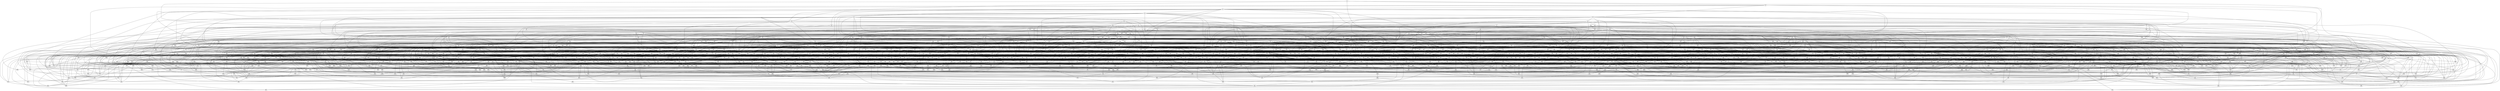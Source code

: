 // Generated by graph-tools (version 1.0) at 2021/50/03/08/21 14:50:57
// undirected, 1000 vertices, 3000 edges
graph export_dot {
  node [color=gray90,style=filled];
  "1";
  "2";
  "3";
  "4";
  "5";
  "6";
  "7";
  "8";
  "9";
  "10";
  "11";
  "12";
  "13";
  "14";
  "15";
  "16";
  "17";
  "18";
  "19";
  "20";
  "21";
  "22";
  "23";
  "24";
  "25";
  "26";
  "27";
  "28";
  "29";
  "30";
  "31";
  "32";
  "33";
  "34";
  "35";
  "36";
  "37";
  "38";
  "39";
  "40";
  "41";
  "42";
  "43";
  "44";
  "45";
  "46";
  "47";
  "48";
  "49";
  "50";
  "51";
  "52";
  "53";
  "54";
  "55";
  "56";
  "57";
  "58";
  "59";
  "60";
  "61";
  "62";
  "63";
  "64";
  "65";
  "66";
  "67";
  "68";
  "69";
  "70";
  "71";
  "72";
  "73";
  "74";
  "75";
  "76";
  "77";
  "78";
  "79";
  "80";
  "81";
  "82";
  "83";
  "84";
  "85";
  "86";
  "87";
  "88";
  "89";
  "90";
  "91";
  "92";
  "93";
  "94";
  "95";
  "96";
  "97";
  "98";
  "99";
  "100";
  "101";
  "102";
  "103";
  "104";
  "105";
  "106";
  "107";
  "108";
  "109";
  "110";
  "111";
  "112";
  "113";
  "114";
  "115";
  "116";
  "117";
  "118";
  "119";
  "120";
  "121";
  "122";
  "123";
  "124";
  "125";
  "126";
  "127";
  "128";
  "129";
  "130";
  "131";
  "132";
  "133";
  "134";
  "135";
  "136";
  "137";
  "138";
  "139";
  "140";
  "141";
  "142";
  "143";
  "144";
  "145";
  "146";
  "147";
  "148";
  "149";
  "150";
  "151";
  "152";
  "153";
  "154";
  "155";
  "156";
  "157";
  "158";
  "159";
  "160";
  "161";
  "162";
  "163";
  "164";
  "165";
  "166";
  "167";
  "168";
  "169";
  "170";
  "171";
  "172";
  "173";
  "174";
  "175";
  "176";
  "177";
  "178";
  "179";
  "180";
  "181";
  "182";
  "183";
  "184";
  "185";
  "186";
  "187";
  "188";
  "189";
  "190";
  "191";
  "192";
  "193";
  "194";
  "195";
  "196";
  "197";
  "198";
  "199";
  "200";
  "201";
  "202";
  "203";
  "204";
  "205";
  "206";
  "207";
  "208";
  "209";
  "210";
  "211";
  "212";
  "213";
  "214";
  "215";
  "216";
  "217";
  "218";
  "219";
  "220";
  "221";
  "222";
  "223";
  "224";
  "225";
  "226";
  "227";
  "228";
  "229";
  "230";
  "231";
  "232";
  "233";
  "234";
  "235";
  "236";
  "237";
  "238";
  "239";
  "240";
  "241";
  "242";
  "243";
  "244";
  "245";
  "246";
  "247";
  "248";
  "249";
  "250";
  "251";
  "252";
  "253";
  "254";
  "255";
  "256";
  "257";
  "258";
  "259";
  "260";
  "261";
  "262";
  "263";
  "264";
  "265";
  "266";
  "267";
  "268";
  "269";
  "270";
  "271";
  "272";
  "273";
  "274";
  "275";
  "276";
  "277";
  "278";
  "279";
  "280";
  "281";
  "282";
  "283";
  "284";
  "285";
  "286";
  "287";
  "288";
  "289";
  "290";
  "291";
  "292";
  "293";
  "294";
  "295";
  "296";
  "297";
  "298";
  "299";
  "300";
  "301";
  "302";
  "303";
  "304";
  "305";
  "306";
  "307";
  "308";
  "309";
  "310";
  "311";
  "312";
  "313";
  "314";
  "315";
  "316";
  "317";
  "318";
  "319";
  "320";
  "321";
  "322";
  "323";
  "324";
  "325";
  "326";
  "327";
  "328";
  "329";
  "330";
  "331";
  "332";
  "333";
  "334";
  "335";
  "336";
  "337";
  "338";
  "339";
  "340";
  "341";
  "342";
  "343";
  "344";
  "345";
  "346";
  "347";
  "348";
  "349";
  "350";
  "351";
  "352";
  "353";
  "354";
  "355";
  "356";
  "357";
  "358";
  "359";
  "360";
  "361";
  "362";
  "363";
  "364";
  "365";
  "366";
  "367";
  "368";
  "369";
  "370";
  "371";
  "372";
  "373";
  "374";
  "375";
  "376";
  "377";
  "378";
  "379";
  "380";
  "381";
  "382";
  "383";
  "384";
  "385";
  "386";
  "387";
  "388";
  "389";
  "390";
  "391";
  "392";
  "393";
  "394";
  "395";
  "396";
  "397";
  "398";
  "399";
  "400";
  "401";
  "402";
  "403";
  "404";
  "405";
  "406";
  "407";
  "408";
  "409";
  "410";
  "411";
  "412";
  "413";
  "414";
  "415";
  "416";
  "417";
  "418";
  "419";
  "420";
  "421";
  "422";
  "423";
  "424";
  "425";
  "426";
  "427";
  "428";
  "429";
  "430";
  "431";
  "432";
  "433";
  "434";
  "435";
  "436";
  "437";
  "438";
  "439";
  "440";
  "441";
  "442";
  "443";
  "444";
  "445";
  "446";
  "447";
  "448";
  "449";
  "450";
  "451";
  "452";
  "453";
  "454";
  "455";
  "456";
  "457";
  "458";
  "459";
  "460";
  "461";
  "462";
  "463";
  "464";
  "465";
  "466";
  "467";
  "468";
  "469";
  "470";
  "471";
  "472";
  "473";
  "474";
  "475";
  "476";
  "477";
  "478";
  "479";
  "480";
  "481";
  "482";
  "483";
  "484";
  "485";
  "486";
  "487";
  "488";
  "489";
  "490";
  "491";
  "492";
  "493";
  "494";
  "495";
  "496";
  "497";
  "498";
  "499";
  "500";
  "501";
  "502";
  "503";
  "504";
  "505";
  "506";
  "507";
  "508";
  "509";
  "510";
  "511";
  "512";
  "513";
  "514";
  "515";
  "516";
  "517";
  "518";
  "519";
  "520";
  "521";
  "522";
  "523";
  "524";
  "525";
  "526";
  "527";
  "528";
  "529";
  "530";
  "531";
  "532";
  "533";
  "534";
  "535";
  "536";
  "537";
  "538";
  "539";
  "540";
  "541";
  "542";
  "543";
  "544";
  "545";
  "546";
  "547";
  "548";
  "549";
  "550";
  "551";
  "552";
  "553";
  "554";
  "555";
  "556";
  "557";
  "558";
  "559";
  "560";
  "561";
  "562";
  "563";
  "564";
  "565";
  "566";
  "567";
  "568";
  "569";
  "570";
  "571";
  "572";
  "573";
  "574";
  "575";
  "576";
  "577";
  "578";
  "579";
  "580";
  "581";
  "582";
  "583";
  "584";
  "585";
  "586";
  "587";
  "588";
  "589";
  "590";
  "591";
  "592";
  "593";
  "594";
  "595";
  "596";
  "597";
  "598";
  "599";
  "600";
  "601";
  "602";
  "603";
  "604";
  "605";
  "606";
  "607";
  "608";
  "609";
  "610";
  "611";
  "612";
  "613";
  "614";
  "615";
  "616";
  "617";
  "618";
  "619";
  "620";
  "621";
  "622";
  "623";
  "624";
  "625";
  "626";
  "627";
  "628";
  "629";
  "630";
  "631";
  "632";
  "633";
  "634";
  "635";
  "636";
  "637";
  "638";
  "639";
  "640";
  "641";
  "642";
  "643";
  "644";
  "645";
  "646";
  "647";
  "648";
  "649";
  "650";
  "651";
  "652";
  "653";
  "654";
  "655";
  "656";
  "657";
  "658";
  "659";
  "660";
  "661";
  "662";
  "663";
  "664";
  "665";
  "666";
  "667";
  "668";
  "669";
  "670";
  "671";
  "672";
  "673";
  "674";
  "675";
  "676";
  "677";
  "678";
  "679";
  "680";
  "681";
  "682";
  "683";
  "684";
  "685";
  "686";
  "687";
  "688";
  "689";
  "690";
  "691";
  "692";
  "693";
  "694";
  "695";
  "696";
  "697";
  "698";
  "699";
  "700";
  "701";
  "702";
  "703";
  "704";
  "705";
  "706";
  "707";
  "708";
  "709";
  "710";
  "711";
  "712";
  "713";
  "714";
  "715";
  "716";
  "717";
  "718";
  "719";
  "720";
  "721";
  "722";
  "723";
  "724";
  "725";
  "726";
  "727";
  "728";
  "729";
  "730";
  "731";
  "732";
  "733";
  "734";
  "735";
  "736";
  "737";
  "738";
  "739";
  "740";
  "741";
  "742";
  "743";
  "744";
  "745";
  "746";
  "747";
  "748";
  "749";
  "750";
  "751";
  "752";
  "753";
  "754";
  "755";
  "756";
  "757";
  "758";
  "759";
  "760";
  "761";
  "762";
  "763";
  "764";
  "765";
  "766";
  "767";
  "768";
  "769";
  "770";
  "771";
  "772";
  "773";
  "774";
  "775";
  "776";
  "777";
  "778";
  "779";
  "780";
  "781";
  "782";
  "783";
  "784";
  "785";
  "786";
  "787";
  "788";
  "789";
  "790";
  "791";
  "792";
  "793";
  "794";
  "795";
  "796";
  "797";
  "798";
  "799";
  "800";
  "801";
  "802";
  "803";
  "804";
  "805";
  "806";
  "807";
  "808";
  "809";
  "810";
  "811";
  "812";
  "813";
  "814";
  "815";
  "816";
  "817";
  "818";
  "819";
  "820";
  "821";
  "822";
  "823";
  "824";
  "825";
  "826";
  "827";
  "828";
  "829";
  "830";
  "831";
  "832";
  "833";
  "834";
  "835";
  "836";
  "837";
  "838";
  "839";
  "840";
  "841";
  "842";
  "843";
  "844";
  "845";
  "846";
  "847";
  "848";
  "849";
  "850";
  "851";
  "852";
  "853";
  "854";
  "855";
  "856";
  "857";
  "858";
  "859";
  "860";
  "861";
  "862";
  "863";
  "864";
  "865";
  "866";
  "867";
  "868";
  "869";
  "870";
  "871";
  "872";
  "873";
  "874";
  "875";
  "876";
  "877";
  "878";
  "879";
  "880";
  "881";
  "882";
  "883";
  "884";
  "885";
  "886";
  "887";
  "888";
  "889";
  "890";
  "891";
  "892";
  "893";
  "894";
  "895";
  "896";
  "897";
  "898";
  "899";
  "900";
  "901";
  "902";
  "903";
  "904";
  "905";
  "906";
  "907";
  "908";
  "909";
  "910";
  "911";
  "912";
  "913";
  "914";
  "915";
  "916";
  "917";
  "918";
  "919";
  "920";
  "921";
  "922";
  "923";
  "924";
  "925";
  "926";
  "927";
  "928";
  "929";
  "930";
  "931";
  "932";
  "933";
  "934";
  "935";
  "936";
  "937";
  "938";
  "939";
  "940";
  "941";
  "942";
  "943";
  "944";
  "945";
  "946";
  "947";
  "948";
  "949";
  "950";
  "951";
  "952";
  "953";
  "954";
  "955";
  "956";
  "957";
  "958";
  "959";
  "960";
  "961";
  "962";
  "963";
  "964";
  "965";
  "966";
  "967";
  "968";
  "969";
  "970";
  "971";
  "972";
  "973";
  "974";
  "975";
  "976";
  "977";
  "978";
  "979";
  "980";
  "981";
  "982";
  "983";
  "984";
  "985";
  "986";
  "987";
  "988";
  "989";
  "990";
  "991";
  "992";
  "993";
  "994";
  "995";
  "996";
  "997";
  "998";
  "999";
  "1000";
  "1" -- "2";
  "1" -- "336";
  "1" -- "708";
  "1" -- "512";
  "1" -- "977";
  "2" -- "3";
  "2" -- "7";
  "2" -- "221";
  "2" -- "255";
  "2" -- "269";
  "2" -- "32";
  "2" -- "684";
  "3" -- "4";
  "3" -- "11";
  "3" -- "14";
  "3" -- "24";
  "3" -- "37";
  "3" -- "42";
  "3" -- "253";
  "3" -- "363";
  "3" -- "721";
  "3" -- "387";
  "3" -- "816";
  "3" -- "982";
  "3" -- "784";
  "3" -- "235";
  "3" -- "533";
  "4" -- "5";
  "4" -- "25";
  "4" -- "32";
  "4" -- "44";
  "4" -- "88";
  "4" -- "94";
  "4" -- "567";
  "4" -- "606";
  "4" -- "737";
  "4" -- "276";
  "4" -- "227";
  "4" -- "507";
  "5" -- "6";
  "5" -- "12";
  "5" -- "19";
  "5" -- "34";
  "5" -- "92";
  "5" -- "456";
  "5" -- "805";
  "5" -- "283";
  "5" -- "492";
  "5" -- "566";
  "5" -- "970";
  "5" -- "961";
  "5" -- "754";
  "5" -- "16";
  "6" -- "13";
  "6" -- "74";
  "6" -- "75";
  "6" -- "673";
  "6" -- "610";
  "6" -- "111";
  "6" -- "708";
  "6" -- "93";
  "7" -- "8";
  "7" -- "9";
  "7" -- "10";
  "7" -- "46";
  "7" -- "131";
  "7" -- "480";
  "7" -- "553";
  "7" -- "248";
  "7" -- "462";
  "7" -- "496";
  "7" -- "442";
  "8" -- "20";
  "8" -- "36";
  "8" -- "120";
  "8" -- "129";
  "8" -- "927";
  "8" -- "698";
  "8" -- "596";
  "8" -- "370";
  "9" -- "28";
  "9" -- "59";
  "9" -- "76";
  "9" -- "126";
  "9" -- "846";
  "9" -- "679";
  "9" -- "113";
  "9" -- "589";
  "10" -- "16";
  "10" -- "30";
  "10" -- "105";
  "10" -- "282";
  "10" -- "501";
  "10" -- "710";
  "10" -- "604";
  "10" -- "333";
  "10" -- "126";
  "10" -- "331";
  "11" -- "17";
  "11" -- "64";
  "11" -- "227";
  "11" -- "296";
  "11" -- "403";
  "11" -- "738";
  "11" -- "306";
  "11" -- "744";
  "12" -- "18";
  "12" -- "31";
  "12" -- "61";
  "12" -- "111";
  "12" -- "429";
  "12" -- "778";
  "12" -- "534";
  "13" -- "15";
  "13" -- "159";
  "13" -- "711";
  "13" -- "722";
  "13" -- "870";
  "13" -- "88";
  "14" -- "21";
  "14" -- "263";
  "14" -- "636";
  "14" -- "385";
  "14" -- "788";
  "15" -- "22";
  "15" -- "29";
  "15" -- "49";
  "15" -- "60";
  "15" -- "277";
  "15" -- "497";
  "15" -- "528";
  "15" -- "482";
  "15" -- "351";
  "15" -- "862";
  "15" -- "714";
  "16" -- "38";
  "16" -- "58";
  "16" -- "79";
  "16" -- "638";
  "16" -- "700";
  "17" -- "26";
  "17" -- "35";
  "17" -- "93";
  "17" -- "367";
  "17" -- "466";
  "17" -- "873";
  "17" -- "634";
  "18" -- "45";
  "18" -- "68";
  "18" -- "77";
  "18" -- "365";
  "18" -- "854";
  "18" -- "232";
  "18" -- "381";
  "18" -- "500";
  "18" -- "397";
  "19" -- "63";
  "19" -- "81";
  "19" -- "87";
  "19" -- "518";
  "20" -- "23";
  "20" -- "137";
  "20" -- "295";
  "20" -- "606";
  "20" -- "324";
  "20" -- "680";
  "20" -- "443";
  "20" -- "707";
  "20" -- "454";
  "20" -- "380";
  "21" -- "188";
  "21" -- "252";
  "21" -- "574";
  "21" -- "951";
  "21" -- "646";
  "21" -- "399";
  "21" -- "804";
  "22" -- "41";
  "22" -- "862";
  "22" -- "550";
  "23" -- "363";
  "23" -- "964";
  "24" -- "27";
  "24" -- "116";
  "24" -- "136";
  "24" -- "370";
  "24" -- "535";
  "24" -- "131";
  "24" -- "557";
  "24" -- "858";
  "24" -- "844";
  "24" -- "214";
  "25" -- "366";
  "25" -- "431";
  "25" -- "930";
  "25" -- "896";
  "25" -- "60";
  "26" -- "40";
  "26" -- "48";
  "26" -- "62";
  "26" -- "149";
  "26" -- "193";
  "26" -- "723";
  "26" -- "886";
  "26" -- "916";
  "26" -- "834";
  "26" -- "861";
  "27" -- "33";
  "27" -- "96";
  "27" -- "321";
  "27" -- "940";
  "27" -- "369";
  "27" -- "376";
  "28" -- "57";
  "28" -- "146";
  "28" -- "468";
  "28" -- "473";
  "28" -- "575";
  "28" -- "460";
  "29" -- "479";
  "29" -- "848";
  "29" -- "387";
  "29" -- "275";
  "29" -- "454";
  "30" -- "51";
  "30" -- "83";
  "30" -- "617";
  "30" -- "141";
  "31" -- "39";
  "31" -- "47";
  "31" -- "106";
  "31" -- "322";
  "31" -- "645";
  "31" -- "691";
  "31" -- "666";
  "31" -- "843";
  "31" -- "823";
  "31" -- "603";
  "31" -- "324";
  "31" -- "138";
  "31" -- "556";
  "31" -- "832";
  "32" -- "52";
  "32" -- "66";
  "32" -- "71";
  "32" -- "97";
  "32" -- "199";
  "32" -- "439";
  "32" -- "512";
  "32" -- "544";
  "32" -- "836";
  "33" -- "54";
  "33" -- "179";
  "33" -- "189";
  "33" -- "218";
  "33" -- "985";
  "33" -- "75";
  "33" -- "642";
  "33" -- "877";
  "33" -- "140";
  "33" -- "707";
  "33" -- "785";
  "33" -- "487";
  "33" -- "255";
  "34" -- "69";
  "34" -- "70";
  "34" -- "166";
  "34" -- "586";
  "34" -- "992";
  "34" -- "828";
  "34" -- "330";
  "34" -- "160";
  "34" -- "477";
  "35" -- "332";
  "35" -- "364";
  "35" -- "398";
  "35" -- "775";
  "35" -- "305";
  "35" -- "888";
  "35" -- "140";
  "35" -- "593";
  "35" -- "520";
  "36" -- "80";
  "36" -- "130";
  "36" -- "569";
  "36" -- "889";
  "36" -- "441";
  "36" -- "571";
  "36" -- "581";
  "36" -- "657";
  "37" -- "56";
  "37" -- "118";
  "37" -- "190";
  "37" -- "565";
  "37" -- "621";
  "37" -- "483";
  "37" -- "253";
  "37" -- "623";
  "37" -- "821";
  "37" -- "955";
  "38" -- "43";
  "38" -- "85";
  "38" -- "212";
  "38" -- "573";
  "38" -- "593";
  "38" -- "809";
  "38" -- "831";
  "38" -- "930";
  "38" -- "869";
  "38" -- "455";
  "38" -- "907";
  "39" -- "275";
  "39" -- "832";
  "39" -- "988";
  "39" -- "875";
  "39" -- "120";
  "39" -- "682";
  "39" -- "489";
  "39" -- "80";
  "39" -- "982";
  "40" -- "86";
  "40" -- "132";
  "40" -- "168";
  "40" -- "254";
  "40" -- "853";
  "40" -- "939";
  "40" -- "569";
  "40" -- "934";
  "40" -- "588";
  "40" -- "172";
  "40" -- "235";
  "41" -- "103";
  "41" -- "853";
  "42" -- "109";
  "42" -- "158";
  "42" -- "237";
  "42" -- "357";
  "42" -- "381";
  "42" -- "957";
  "42" -- "467";
  "42" -- "390";
  "42" -- "134";
  "42" -- "94";
  "43" -- "55";
  "43" -- "122";
  "43" -- "393";
  "43" -- "636";
  "43" -- "432";
  "43" -- "502";
  "43" -- "592";
  "44" -- "50";
  "44" -- "114";
  "44" -- "209";
  "44" -- "974";
  "44" -- "994";
  "44" -- "323";
  "44" -- "561";
  "44" -- "796";
  "45" -- "870";
  "45" -- "724";
  "45" -- "828";
  "45" -- "478";
  "46" -- "104";
  "46" -- "113";
  "46" -- "148";
  "46" -- "490";
  "46" -- "403";
  "46" -- "505";
  "46" -- "587";
  "47" -- "72";
  "47" -- "124";
  "47" -- "125";
  "47" -- "139";
  "47" -- "377";
  "47" -- "674";
  "47" -- "313";
  "48" -- "53";
  "48" -- "219";
  "48" -- "390";
  "48" -- "135";
  "48" -- "243";
  "49" -- "290";
  "49" -- "435";
  "49" -- "764";
  "49" -- "973";
  "49" -- "790";
  "49" -- "277";
  "50" -- "65";
  "50" -- "90";
  "50" -- "881";
  "50" -- "549";
  "50" -- "534";
  "50" -- "340";
  "50" -- "963";
  "51" -- "82";
  "51" -- "183";
  "51" -- "376";
  "51" -- "165";
  "51" -- "405";
  "51" -- "584";
  "52" -- "84";
  "52" -- "216";
  "52" -- "374";
  "52" -- "529";
  "52" -- "725";
  "52" -- "929";
  "52" -- "887";
  "52" -- "498";
  "53" -- "100";
  "53" -- "355";
  "53" -- "734";
  "53" -- "245";
  "53" -- "918";
  "53" -- "622";
  "53" -- "763";
  "53" -- "198";
  "53" -- "715";
  "53" -- "888";
  "53" -- "497";
  "53" -- "258";
  "54" -- "107";
  "54" -- "135";
  "54" -- "307";
  "54" -- "539";
  "54" -- "783";
  "54" -- "388";
  "54" -- "451";
  "54" -- "264";
  "55" -- "119";
  "55" -- "705";
  "55" -- "713";
  "56" -- "67";
  "56" -- "298";
  "56" -- "247";
  "56" -- "461";
  "57" -- "73";
  "57" -- "825";
  "57" -- "868";
  "57" -- "393";
  "57" -- "539";
  "57" -- "335";
  "57" -- "447";
  "58" -- "244";
  "58" -- "443";
  "58" -- "427";
  "58" -- "765";
  "59" -- "101";
  "59" -- "202";
  "59" -- "683";
  "59" -- "417";
  "59" -- "139";
  "59" -- "153";
  "59" -- "83";
  "60" -- "233";
  "60" -- "676";
  "60" -- "774";
  "60" -- "504";
  "61" -- "123";
  "61" -- "232";
  "61" -- "815";
  "61" -- "349";
  "61" -- "758";
  "61" -- "446";
  "62" -- "157";
  "62" -- "379";
  "62" -- "424";
  "62" -- "607";
  "62" -- "408";
  "62" -- "446";
  "62" -- "979";
  "63" -- "172";
  "63" -- "177";
  "63" -- "524";
  "64" -- "586";
  "64" -- "834";
  "64" -- "873";
  "64" -- "870";
  "64" -- "457";
  "64" -- "715";
  "65" -- "790";
  "65" -- "900";
  "65" -- "981";
  "66" -- "588";
  "66" -- "956";
  "66" -- "96";
  "67" -- "162";
  "67" -- "361";
  "67" -- "451";
  "67" -- "453";
  "67" -- "589";
  "67" -- "133";
  "68" -- "78";
  "68" -- "121";
  "68" -- "213";
  "68" -- "238";
  "68" -- "401";
  "68" -- "747";
  "69" -- "147";
  "69" -- "474";
  "69" -- "753";
  "69" -- "220";
  "69" -- "525";
  "69" -- "142";
  "69" -- "806";
  "69" -- "754";
  "69" -- "875";
  "70" -- "152";
  "70" -- "226";
  "70" -- "272";
  "70" -- "948";
  "70" -- "177";
  "70" -- "131";
  "70" -- "243";
  "71" -- "262";
  "71" -- "780";
  "71" -- "804";
  "71" -- "1000";
  "72" -- "212";
  "72" -- "765";
  "72" -- "572";
  "73" -- "102";
  "73" -- "182";
  "73" -- "333";
  "73" -- "504";
  "73" -- "770";
  "73" -- "780";
  "73" -- "376";
  "73" -- "614";
  "74" -- "343";
  "74" -- "924";
  "74" -- "642";
  "74" -- "212";
  "74" -- "417";
  "74" -- "847";
  "75" -- "327";
  "75" -- "530";
  "75" -- "732";
  "75" -- "983";
  "76" -- "95";
  "76" -- "176";
  "76" -- "260";
  "76" -- "318";
  "76" -- "223";
  "76" -- "356";
  "76" -- "132";
  "76" -- "291";
  "76" -- "678";
  "77" -- "89";
  "77" -- "112";
  "77" -- "878";
  "77" -- "808";
  "77" -- "916";
  "78" -- "91";
  "78" -- "387";
  "78" -- "856";
  "78" -- "869";
  "78" -- "362";
  "78" -- "682";
  "79" -- "367";
  "79" -- "204";
  "79" -- "628";
  "79" -- "127";
  "80" -- "294";
  "80" -- "698";
  "80" -- "491";
  "81" -- "98";
  "81" -- "319";
  "81" -- "337";
  "81" -- "467";
  "81" -- "909";
  "81" -- "995";
  "81" -- "682";
  "81" -- "633";
  "82" -- "133";
  "82" -- "134";
  "82" -- "452";
  "82" -- "561";
  "82" -- "909";
  "82" -- "691";
  "82" -- "115";
  "82" -- "255";
  "82" -- "993";
  "82" -- "664";
  "83" -- "99";
  "83" -- "400";
  "83" -- "797";
  "83" -- "352";
  "83" -- "827";
  "83" -- "468";
  "83" -- "96";
  "83" -- "932";
  "84" -- "592";
  "84" -- "739";
  "84" -- "758";
  "84" -- "306";
  "84" -- "628";
  "84" -- "873";
  "84" -- "668";
  "84" -- "852";
  "84" -- "515";
  "85" -- "257";
  "85" -- "380";
  "85" -- "767";
  "85" -- "139";
  "85" -- "459";
  "85" -- "109";
  "86" -- "138";
  "86" -- "208";
  "86" -- "613";
  "86" -- "618";
  "86" -- "288";
  "86" -- "523";
  "86" -- "661";
  "87" -- "108";
  "87" -- "302";
  "87" -- "409";
  "87" -- "577";
  "87" -- "586";
  "87" -- "181";
  "87" -- "231";
  "87" -- "428";
  "87" -- "417";
  "88" -- "153";
  "88" -- "805";
  "88" -- "833";
  "88" -- "869";
  "89" -- "115";
  "89" -- "160";
  "89" -- "299";
  "89" -- "334";
  "89" -- "351";
  "89" -- "358";
  "90" -- "110";
  "90" -- "142";
  "90" -- "156";
  "90" -- "165";
  "90" -- "234";
  "90" -- "937";
  "91" -- "173";
  "91" -- "281";
  "91" -- "550";
  "91" -- "647";
  "91" -- "903";
  "91" -- "628";
  "91" -- "148";
  "92" -- "261";
  "92" -- "110";
  "92" -- "315";
  "92" -- "495";
  "93" -- "178";
  "93" -- "428";
  "93" -- "363";
  "93" -- "643";
  "93" -- "357";
  "93" -- "651";
  "93" -- "768";
  "93" -- "542";
  "93" -- "967";
  "94" -- "220";
  "94" -- "420";
  "94" -- "365";
  "95" -- "117";
  "95" -- "181";
  "95" -- "711";
  "95" -- "773";
  "95" -- "367";
  "95" -- "787";
  "96" -- "211";
  "96" -- "134";
  "96" -- "619";
  "96" -- "394";
  "97" -- "170";
  "97" -- "206";
  "97" -- "738";
  "97" -- "766";
  "97" -- "364";
  "97" -- "913";
  "98" -- "342";
  "98" -- "908";
  "99" -- "144";
  "99" -- "346";
  "99" -- "362";
  "100" -- "784";
  "100" -- "807";
  "100" -- "462";
  "100" -- "543";
  "100" -- "705";
  "100" -- "281";
  "101" -- "476";
  "101" -- "785";
  "101" -- "987";
  "101" -- "159";
  "101" -- "691";
  "101" -- "264";
  "102" -- "286";
  "102" -- "871";
  "102" -- "657";
  "102" -- "859";
  "102" -- "177";
  "102" -- "173";
  "102" -- "282";
  "102" -- "782";
  "103" -- "185";
  "103" -- "789";
  "103" -- "915";
  "104" -- "446";
  "104" -- "838";
  "104" -- "870";
  "104" -- "616";
  "104" -- "407";
  "105" -- "235";
  "105" -- "375";
  "105" -- "899";
  "106" -- "127";
  "106" -- "154";
  "106" -- "298";
  "106" -- "317";
  "106" -- "513";
  "106" -- "598";
  "106" -- "856";
  "106" -- "294";
  "106" -- "554";
  "106" -- "467";
  "106" -- "817";
  "106" -- "380";
  "106" -- "403";
  "107" -- "163";
  "107" -- "279";
  "107" -- "339";
  "107" -- "819";
  "107" -- "969";
  "107" -- "417";
  "108" -- "505";
  "108" -- "813";
  "108" -- "832";
  "108" -- "671";
  "108" -- "359";
  "109" -- "210";
  "109" -- "274";
  "109" -- "144";
  "109" -- "888";
  "109" -- "936";
  "109" -- "770";
  "109" -- "696";
  "109" -- "594";
  "109" -- "312";
  "110" -- "205";
  "110" -- "245";
  "110" -- "251";
  "110" -- "330";
  "110" -- "468";
  "110" -- "542";
  "110" -- "656";
  "110" -- "916";
  "110" -- "222";
  "110" -- "759";
  "110" -- "300";
  "110" -- "571";
  "111" -- "223";
  "111" -- "904";
  "111" -- "973";
  "111" -- "580";
  "111" -- "751";
  "112" -- "128";
  "112" -- "145";
  "112" -- "250";
  "112" -- "325";
  "112" -- "329";
  "112" -- "409";
  "113" -- "326";
  "113" -- "427";
  "113" -- "821";
  "113" -- "921";
  "113" -- "273";
  "113" -- "252";
  "113" -- "461";
  "114" -- "186";
  "114" -- "457";
  "114" -- "368";
  "114" -- "966";
  "114" -- "400";
  "115" -- "272";
  "115" -- "316";
  "115" -- "353";
  "115" -- "798";
  "116" -- "151";
  "116" -- "239";
  "116" -- "448";
  "116" -- "902";
  "116" -- "367";
  "116" -- "984";
  "116" -- "617";
  "116" -- "628";
  "116" -- "641";
  "116" -- "184";
  "116" -- "765";
  "116" -- "908";
  "117" -- "265";
  "117" -- "974";
  "117" -- "808";
  "117" -- "594";
  "117" -- "519";
  "117" -- "899";
  "118" -- "224";
  "118" -- "305";
  "118" -- "644";
  "118" -- "190";
  "119" -- "848";
  "119" -- "143";
  "119" -- "613";
  "119" -- "636";
  "119" -- "864";
  "120" -- "164";
  "120" -- "211";
  "120" -- "470";
  "120" -- "666";
  "120" -- "737";
  "120" -- "347";
  "120" -- "910";
  "120" -- "664";
  "120" -- "193";
  "120" -- "547";
  "120" -- "484";
  "120" -- "567";
  "120" -- "880";
  "121" -- "140";
  "121" -- "161";
  "121" -- "424";
  "121" -- "775";
  "122" -- "167";
  "122" -- "288";
  "122" -- "815";
  "122" -- "819";
  "122" -- "250";
  "122" -- "443";
  "122" -- "731";
  "122" -- "544";
  "123" -- "352";
  "123" -- "811";
  "124" -- "267";
  "124" -- "546";
  "124" -- "801";
  "124" -- "553";
  "124" -- "797";
  "124" -- "629";
  "124" -- "199";
  "124" -- "203";
  "124" -- "681";
  "125" -- "601";
  "125" -- "977";
  "125" -- "197";
  "125" -- "459";
  "125" -- "148";
  "125" -- "643";
  "125" -- "463";
  "126" -- "828";
  "126" -- "946";
  "126" -- "149";
  "126" -- "268";
  "127" -- "239";
  "127" -- "752";
  "127" -- "434";
  "127" -- "195";
  "127" -- "372";
  "127" -- "890";
  "127" -- "944";
  "128" -- "175";
  "128" -- "308";
  "128" -- "651";
  "128" -- "531";
  "129" -- "966";
  "129" -- "814";
  "129" -- "331";
  "129" -- "575";
  "129" -- "909";
  "129" -- "612";
  "129" -- "372";
  "129" -- "233";
  "129" -- "679";
  "130" -- "311";
  "130" -- "349";
  "130" -- "933";
  "130" -- "688";
  "130" -- "163";
  "130" -- "173";
  "130" -- "474";
  "130" -- "379";
  "130" -- "578";
  "131" -- "447";
  "131" -- "800";
  "131" -- "415";
  "131" -- "443";
  "131" -- "685";
  "132" -- "241";
  "132" -- "450";
  "132" -- "181";
  "132" -- "527";
  "132" -- "776";
  "132" -- "325";
  "132" -- "177";
  "132" -- "937";
  "132" -- "417";
  "133" -- "169";
  "133" -- "516";
  "133" -- "888";
  "133" -- "941";
  "133" -- "283";
  "134" -- "931";
  "134" -- "629";
  "134" -- "953";
  "135" -- "155";
  "135" -- "537";
  "135" -- "373";
  "135" -- "751";
  "136" -- "555";
  "136" -- "280";
  "136" -- "827";
  "136" -- "675";
  "136" -- "458";
  "137" -- "143";
  "137" -- "283";
  "137" -- "383";
  "137" -- "735";
  "137" -- "926";
  "137" -- "252";
  "137" -- "216";
  "138" -- "150";
  "138" -- "222";
  "138" -- "635";
  "138" -- "960";
  "138" -- "978";
  "138" -- "848";
  "138" -- "622";
  "138" -- "833";
  "139" -- "141";
  "139" -- "203";
  "139" -- "956";
  "139" -- "760";
  "139" -- "737";
  "140" -- "214";
  "140" -- "589";
  "140" -- "696";
  "140" -- "943";
  "140" -- "294";
  "140" -- "841";
  "141" -- "174";
  "141" -- "270";
  "141" -- "486";
  "141" -- "424";
  "141" -- "675";
  "142" -- "184";
  "142" -- "313";
  "142" -- "320";
  "142" -- "266";
  "142" -- "969";
  "142" -- "388";
  "142" -- "876";
  "142" -- "326";
  "143" -- "200";
  "143" -- "361";
  "143" -- "595";
  "143" -- "477";
  "143" -- "878";
  "143" -- "975";
  "144" -- "229";
  "144" -- "268";
  "144" -- "498";
  "144" -- "943";
  "144" -- "790";
  "144" -- "399";
  "144" -- "587";
  "144" -- "376";
  "144" -- "914";
  "144" -- "335";
  "145" -- "191";
  "145" -- "925";
  "145" -- "254";
  "145" -- "552";
  "146" -- "280";
  "146" -- "304";
  "146" -- "455";
  "146" -- "465";
  "146" -- "906";
  "146" -- "731";
  "147" -- "855";
  "147" -- "666";
  "147" -- "812";
  "148" -- "194";
  "148" -- "406";
  "148" -- "673";
  "148" -- "948";
  "148" -- "824";
  "149" -- "196";
  "149" -- "970";
  "149" -- "239";
  "149" -- "447";
  "149" -- "164";
  "149" -- "638";
  "149" -- "704";
  "149" -- "894";
  "150" -- "397";
  "150" -- "995";
  "151" -- "225";
  "151" -- "200";
  "151" -- "985";
  "151" -- "801";
  "152" -- "348";
  "152" -- "759";
  "152" -- "546";
  "152" -- "341";
  "152" -- "640";
  "152" -- "730";
  "152" -- "479";
  "153" -- "452";
  "153" -- "743";
  "154" -- "246";
  "154" -- "339";
  "154" -- "434";
  "154" -- "340";
  "154" -- "977";
  "154" -- "868";
  "154" -- "343";
  "154" -- "587";
  "154" -- "716";
  "154" -- "155";
  "155" -- "285";
  "155" -- "445";
  "155" -- "999";
  "155" -- "887";
  "155" -- "825";
  "156" -- "448";
  "156" -- "538";
  "156" -- "904";
  "156" -- "582";
  "157" -- "247";
  "157" -- "701";
  "157" -- "897";
  "157" -- "548";
  "157" -- "405";
  "157" -- "807";
  "158" -- "195";
  "158" -- "558";
  "158" -- "228";
  "158" -- "780";
  "159" -- "524";
  "159" -- "575";
  "159" -- "970";
  "159" -- "511";
  "159" -- "362";
  "159" -- "319";
  "159" -- "448";
  "159" -- "296";
  "159" -- "768";
  "159" -- "935";
  "159" -- "693";
  "159" -- "530";
  "159" -- "188";
  "159" -- "814";
  "160" -- "665";
  "160" -- "346";
  "160" -- "951";
  "160" -- "378";
  "160" -- "579";
  "160" -- "990";
  "161" -- "715";
  "161" -- "347";
  "161" -- "659";
  "161" -- "200";
  "162" -- "522";
  "162" -- "261";
  "162" -- "988";
  "163" -- "425";
  "163" -- "436";
  "163" -- "731";
  "163" -- "619";
  "163" -- "686";
  "163" -- "996";
  "164" -- "335";
  "164" -- "399";
  "164" -- "791";
  "164" -- "598";
  "164" -- "665";
  "165" -- "522";
  "165" -- "595";
  "165" -- "375";
  "165" -- "853";
  "165" -- "450";
  "166" -- "171";
  "166" -- "187";
  "166" -- "197";
  "166" -- "551";
  "166" -- "250";
  "166" -- "370";
  "166" -- "750";
  "167" -- "266";
  "167" -- "830";
  "167" -- "713";
  "167" -- "974";
  "167" -- "690";
  "167" -- "862";
  "167" -- "305";
  "168" -- "256";
  "168" -- "331";
  "168" -- "826";
  "168" -- "759";
  "168" -- "803";
  "169" -- "719";
  "169" -- "824";
  "170" -- "204";
  "170" -- "207";
  "170" -- "464";
  "170" -- "972";
  "170" -- "728";
  "170" -- "644";
  "171" -- "700";
  "171" -- "676";
  "171" -- "301";
  "172" -- "340";
  "172" -- "491";
  "172" -- "407";
  "173" -- "273";
  "173" -- "878";
  "173" -- "820";
  "173" -- "607";
  "173" -- "630";
  "173" -- "666";
  "173" -- "756";
  "173" -- "469";
  "174" -- "192";
  "174" -- "838";
  "174" -- "813";
  "174" -- "425";
  "174" -- "845";
  "175" -- "264";
  "175" -- "216";
  "176" -- "271";
  "176" -- "310";
  "176" -- "412";
  "176" -- "362";
  "176" -- "723";
  "177" -- "231";
  "177" -- "405";
  "177" -- "675";
  "177" -- "832";
  "177" -- "944";
  "177" -- "520";
  "177" -- "267";
  "177" -- "308";
  "177" -- "709";
  "177" -- "374";
  "178" -- "866";
  "178" -- "469";
  "178" -- "942";
  "178" -- "188";
  "178" -- "962";
  "178" -- "583";
  "179" -- "180";
  "179" -- "198";
  "179" -- "247";
  "179" -- "433";
  "179" -- "479";
  "179" -- "436";
  "180" -- "616";
  "180" -- "199";
  "180" -- "307";
  "181" -- "459";
  "181" -- "566";
  "181" -- "840";
  "182" -- "432";
  "182" -- "425";
  "182" -- "834";
  "183" -- "712";
  "183" -- "803";
  "184" -- "560";
  "184" -- "748";
  "184" -- "922";
  "186" -- "936";
  "186" -- "835";
  "186" -- "505";
  "186" -- "653";
  "186" -- "932";
  "187" -- "511";
  "187" -- "928";
  "187" -- "310";
  "187" -- "284";
  "187" -- "933";
  "187" -- "469";
  "188" -- "777";
  "188" -- "546";
  "189" -- "193";
  "189" -- "905";
  "189" -- "686";
  "189" -- "997";
  "190" -- "278";
  "190" -- "659";
  "190" -- "953";
  "190" -- "813";
  "190" -- "972";
  "190" -- "988";
  "191" -- "411";
  "191" -- "821";
  "192" -- "314";
  "192" -- "292";
  "192" -- "328";
  "192" -- "256";
  "192" -- "350";
  "192" -- "907";
  "193" -- "254";
  "193" -- "855";
  "193" -- "467";
  "193" -- "882";
  "194" -- "540";
  "194" -- "287";
  "194" -- "369";
  "194" -- "419";
  "194" -- "593";
  "194" -- "215";
  "194" -- "729";
  "194" -- "424";
  "194" -- "400";
  "194" -- "261";
  "195" -- "201";
  "195" -- "306";
  "195" -- "410";
  "195" -- "772";
  "195" -- "690";
  "196" -- "349";
  "196" -- "414";
  "197" -- "402";
  "197" -- "519";
  "197" -- "582";
  "197" -- "727";
  "197" -- "391";
  "198" -- "417";
  "198" -- "472";
  "198" -- "584";
  "198" -- "767";
  "198" -- "735";
  "198" -- "966";
  "198" -- "972";
  "198" -- "281";
  "199" -- "583";
  "199" -- "304";
  "199" -- "961";
  "199" -- "441";
  "199" -- "591";
  "200" -- "754";
  "200" -- "942";
  "201" -- "428";
  "201" -- "582";
  "201" -- "693";
  "201" -- "751";
  "201" -- "466";
  "202" -- "414";
  "202" -- "720";
  "202" -- "746";
  "202" -- "953";
  "202" -- "228";
  "202" -- "437";
  "203" -- "248";
  "203" -- "300";
  "203" -- "842";
  "203" -- "989";
  "203" -- "644";
  "203" -- "410";
  "203" -- "841";
  "203" -- "990";
  "204" -- "230";
  "204" -- "720";
  "204" -- "485";
  "204" -- "334";
  "204" -- "550";
  "205" -- "623";
  "205" -- "244";
  "205" -- "804";
  "205" -- "990";
  "205" -- "549";
  "205" -- "446";
  "206" -- "215";
  "206" -- "509";
  "206" -- "622";
  "206" -- "939";
  "207" -- "361";
  "207" -- "865";
  "207" -- "552";
  "207" -- "341";
  "207" -- "290";
  "207" -- "243";
  "207" -- "217";
  "208" -- "249";
  "208" -- "508";
  "208" -- "493";
  "208" -- "472";
  "208" -- "940";
  "209" -- "276";
  "209" -- "827";
  "210" -- "236";
  "210" -- "631";
  "210" -- "879";
  "210" -- "711";
  "211" -- "217";
  "211" -- "276";
  "211" -- "440";
  "212" -- "629";
  "212" -- "783";
  "212" -- "664";
  "213" -- "408";
  "213" -- "763";
  "213" -- "1000";
  "213" -- "583";
  "213" -- "618";
  "214" -- "258";
  "214" -- "368";
  "214" -- "420";
  "214" -- "463";
  "214" -- "681";
  "214" -- "286";
  "214" -- "912";
  "215" -- "240";
  "215" -- "309";
  "215" -- "532";
  "215" -- "554";
  "215" -- "873";
  "215" -- "929";
  "215" -- "785";
  "215" -- "570";
  "215" -- "454";
  "216" -- "382";
  "216" -- "975";
  "216" -- "797";
  "216" -- "451";
  "217" -- "373";
  "217" -- "968";
  "217" -- "223";
  "217" -- "420";
  "217" -- "290";
  "218" -- "559";
  "218" -- "499";
  "218" -- "260";
  "219" -- "667";
  "219" -- "951";
  "219" -- "235";
  "219" -- "434";
  "220" -- "228";
  "220" -- "342";
  "220" -- "423";
  "220" -- "633";
  "220" -- "883";
  "220" -- "842";
  "220" -- "998";
  "220" -- "444";
  "220" -- "859";
  "220" -- "455";
  "221" -- "297";
  "221" -- "442";
  "221" -- "500";
  "222" -- "489";
  "222" -- "713";
  "222" -- "613";
  "222" -- "253";
  "223" -- "345";
  "223" -- "321";
  "223" -- "456";
  "223" -- "475";
  "224" -- "311";
  "224" -- "750";
  "224" -- "233";
  "224" -- "496";
  "225" -- "287";
  "225" -- "615";
  "225" -- "692";
  "225" -- "464";
  "225" -- "807";
  "225" -- "480";
  "225" -- "271";
  "226" -- "356";
  "226" -- "391";
  "226" -- "618";
  "226" -- "878";
  "226" -- "369";
  "226" -- "277";
  "227" -- "354";
  "227" -- "406";
  "227" -- "314";
  "227" -- "859";
  "227" -- "866";
  "227" -- "409";
  "228" -- "527";
  "228" -- "776";
  "228" -- "659";
  "228" -- "635";
  "228" -- "732";
  "228" -- "457";
  "228" -- "505";
  "229" -- "764";
  "229" -- "835";
  "229" -- "366";
  "229" -- "866";
  "229" -- "453";
  "230" -- "627";
  "230" -- "793";
  "230" -- "926";
  "230" -- "864";
  "230" -- "809";
  "231" -- "481";
  "231" -- "648";
  "231" -- "264";
  "231" -- "446";
  "231" -- "652";
  "231" -- "768";
  "231" -- "376";
  "232" -- "920";
  "232" -- "541";
  "233" -- "248";
  "233" -- "271";
  "233" -- "658";
  "233" -- "251";
  "234" -- "243";
  "234" -- "882";
  "234" -- "334";
  "234" -- "802";
  "234" -- "487";
  "235" -- "385";
  "235" -- "509";
  "235" -- "743";
  "235" -- "279";
  "236" -- "242";
  "236" -- "834";
  "236" -- "962";
  "236" -- "307";
  "237" -- "431";
  "237" -- "473";
  "237" -- "921";
  "237" -- "357";
  "237" -- "327";
  "237" -- "299";
  "237" -- "761";
  "237" -- "954";
  "238" -- "526";
  "238" -- "432";
  "238" -- "848";
  "238" -- "537";
  "239" -- "259";
  "239" -- "418";
  "239" -- "910";
  "239" -- "843";
  "239" -- "707";
  "239" -- "375";
  "240" -- "768";
  "240" -- "699";
  "240" -- "600";
  "240" -- "292";
  "241" -- "754";
  "242" -- "315";
  "242" -- "378";
  "242" -- "721";
  "242" -- "629";
  "242" -- "638";
  "242" -- "781";
  "243" -- "405";
  "244" -- "269";
  "244" -- "359";
  "244" -- "471";
  "244" -- "907";
  "244" -- "522";
  "244" -- "584";
  "245" -- "422";
  "245" -- "877";
  "245" -- "892";
  "246" -- "416";
  "246" -- "452";
  "246" -- "949";
  "246" -- "588";
  "246" -- "985";
  "247" -- "717";
  "247" -- "346";
  "247" -- "696";
  "247" -- "745";
  "247" -- "403";
  "248" -- "608";
  "248" -- "459";
  "249" -- "749";
  "249" -- "742";
  "249" -- "941";
  "249" -- "907";
  "249" -- "611";
  "249" -- "714";
  "250" -- "552";
  "251" -- "676";
  "252" -- "392";
  "252" -- "500";
  "252" -- "729";
  "252" -- "824";
  "252" -- "444";
  "252" -- "944";
  "253" -- "792";
  "253" -- "305";
  "254" -- "404";
  "254" -- "637";
  "254" -- "639";
  "254" -- "975";
  "254" -- "631";
  "255" -- "690";
  "255" -- "676";
  "255" -- "391";
  "255" -- "417";
  "255" -- "644";
  "257" -- "502";
  "257" -- "915";
  "257" -- "571";
  "257" -- "871";
  "257" -- "814";
  "257" -- "984";
  "258" -- "371";
  "258" -- "503";
  "258" -- "817";
  "258" -- "567";
  "258" -- "704";
  "258" -- "965";
  "259" -- "899";
  "260" -- "820";
  "260" -- "945";
  "260" -- "300";
  "260" -- "710";
  "260" -- "860";
  "261" -- "662";
  "262" -- "517";
  "262" -- "405";
  "262" -- "412";
  "262" -- "627";
  "262" -- "698";
  "263" -- "289";
  "263" -- "485";
  "263" -- "494";
  "263" -- "369";
  "263" -- "569";
  "264" -- "610";
  "264" -- "464";
  "264" -- "793";
  "264" -- "551";
  "264" -- "943";
  "265" -- "324";
  "265" -- "987";
  "266" -- "303";
  "266" -- "561";
  "266" -- "358";
  "266" -- "681";
  "266" -- "296";
  "266" -- "689";
  "267" -- "806";
  "267" -- "965";
  "268" -- "396";
  "268" -- "530";
  "268" -- "817";
  "268" -- "829";
  "268" -- "455";
  "268" -- "843";
  "268" -- "783";
  "268" -- "360";
  "269" -- "291";
  "269" -- "670";
  "269" -- "880";
  "269" -- "972";
  "269" -- "335";
  "269" -- "889";
  "269" -- "454";
  "270" -- "430";
  "270" -- "732";
  "271" -- "538";
  "271" -- "824";
  "271" -- "922";
  "271" -- "743";
  "272" -- "293";
  "272" -- "761";
  "273" -- "292";
  "273" -- "469";
  "273" -- "496";
  "273" -- "941";
  "273" -- "650";
  "273" -- "582";
  "273" -- "318";
  "274" -- "347";
  "274" -- "677";
  "275" -- "506";
  "275" -- "599";
  "275" -- "733";
  "275" -- "575";
  "275" -- "809";
  "275" -- "848";
  "276" -- "726";
  "276" -- "694";
  "276" -- "934";
  "276" -- "790";
  "276" -- "309";
  "277" -- "369";
  "277" -- "491";
  "277" -- "592";
  "278" -- "328";
  "278" -- "827";
  "278" -- "546";
  "278" -- "943";
  "278" -- "934";
  "278" -- "544";
  "278" -- "366";
  "278" -- "845";
  "278" -- "351";
  "278" -- "519";
  "278" -- "888";
  "278" -- "803";
  "279" -- "367";
  "279" -- "417";
  "280" -- "842";
  "280" -- "700";
  "280" -- "369";
  "281" -- "531";
  "281" -- "797";
  "281" -- "546";
  "281" -- "570";
  "281" -- "826";
  "281" -- "448";
  "282" -- "284";
  "282" -- "419";
  "282" -- "466";
  "282" -- "534";
  "282" -- "497";
  "282" -- "519";
  "282" -- "482";
  "282" -- "933";
  "282" -- "944";
  "282" -- "672";
  "282" -- "649";
  "282" -- "888";
  "283" -- "377";
  "284" -- "395";
  "284" -- "537";
  "285" -- "431";
  "285" -- "365";
  "285" -- "926";
  "285" -- "357";
  "285" -- "956";
  "285" -- "364";
  "285" -- "671";
  "286" -- "699";
  "286" -- "795";
  "287" -- "614";
  "287" -- "756";
  "287" -- "481";
  "288" -- "886";
  "288" -- "794";
  "288" -- "572";
  "288" -- "584";
  "289" -- "462";
  "289" -- "556";
  "289" -- "473";
  "289" -- "454";
  "290" -- "641";
  "290" -- "740";
  "290" -- "394";
  "291" -- "927";
  "292" -- "719";
  "292" -- "506";
  "292" -- "887";
  "293" -- "552";
  "293" -- "564";
  "293" -- "579";
  "293" -- "380";
  "293" -- "328";
  "293" -- "974";
  "293" -- "960";
  "294" -- "426";
  "294" -- "941";
  "294" -- "967";
  "294" -- "609";
  "294" -- "482";
  "295" -- "458";
  "295" -- "840";
  "295" -- "492";
  "295" -- "773";
  "295" -- "860";
  "295" -- "569";
  "295" -- "601";
  "295" -- "670";
  "296" -- "461";
  "296" -- "364";
  "296" -- "306";
  "296" -- "732";
  "296" -- "407";
  "297" -- "478";
  "297" -- "699";
  "297" -- "784";
  "297" -- "467";
  "299" -- "394";
  "299" -- "961";
  "299" -- "544";
  "299" -- "340";
  "299" -- "944";
  "300" -- "301";
  "300" -- "710";
  "300" -- "779";
  "300" -- "712";
  "301" -- "625";
  "301" -- "754";
  "302" -- "594";
  "303" -- "639";
  "303" -- "328";
  "303" -- "845";
  "304" -- "389";
  "304" -- "524";
  "304" -- "418";
  "304" -- "305";
  "305" -- "312";
  "305" -- "338";
  "305" -- "532";
  "305" -- "621";
  "305" -- "719";
  "305" -- "365";
  "305" -- "609";
  "306" -- "341";
  "306" -- "546";
  "306" -- "857";
  "306" -- "900";
  "307" -- "344";
  "307" -- "972";
  "307" -- "455";
  "307" -- "496";
  "308" -- "565";
  "308" -- "685";
  "308" -- "491";
  "309" -- "495";
  "309" -- "352";
  "310" -- "541";
  "310" -- "663";
  "310" -- "660";
  "310" -- "718";
  "310" -- "483";
  "311" -- "810";
  "311" -- "692";
  "312" -- "701";
  "312" -- "859";
  "312" -- "775";
  "314" -- "384";
  "314" -- "876";
  "314" -- "720";
  "314" -- "685";
  "314" -- "563";
  "315" -- "847";
  "315" -- "491";
  "315" -- "742";
  "316" -- "856";
  "316" -- "483";
  "317" -- "489";
  "317" -- "642";
  "317" -- "322";
  "317" -- "569";
  "317" -- "658";
  "318" -- "603";
  "318" -- "964";
  "318" -- "383";
  "318" -- "842";
  "319" -- "708";
  "319" -- "693";
  "319" -- "385";
  "320" -- "408";
  "320" -- "982";
  "320" -- "969";
  "321" -- "323";
  "321" -- "385";
  "321" -- "386";
  "321" -- "704";
  "321" -- "965";
  "321" -- "440";
  "321" -- "957";
  "321" -- "814";
  "322" -- "549";
  "322" -- "944";
  "322" -- "901";
  "322" -- "846";
  "322" -- "559";
  "322" -- "826";
  "323" -- "600";
  "323" -- "816";
  "323" -- "394";
  "323" -- "641";
  "324" -- "430";
  "324" -- "449";
  "324" -- "626";
  "324" -- "650";
  "324" -- "350";
  "324" -- "427";
  "324" -- "469";
  "325" -- "401";
  "325" -- "503";
  "325" -- "521";
  "325" -- "335";
  "326" -- "351";
  "326" -- "415";
  "326" -- "345";
  "326" -- "622";
  "326" -- "788";
  "326" -- "638";
  "327" -- "350";
  "327" -- "361";
  "327" -- "870";
  "328" -- "664";
  "328" -- "989";
  "328" -- "624";
  "329" -- "413";
  "329" -- "766";
  "329" -- "710";
  "329" -- "574";
  "330" -- "570";
  "330" -- "753";
  "330" -- "634";
  "330" -- "719";
  "330" -- "638";
  "330" -- "808";
  "330" -- "485";
  "331" -- "829";
  "331" -- "570";
  "331" -- "896";
  "331" -- "801";
  "331" -- "588";
  "332" -- "421";
  "332" -- "482";
  "332" -- "799";
  "332" -- "518";
  "332" -- "590";
  "332" -- "375";
  "332" -- "853";
  "333" -- "484";
  "333" -- "572";
  "333" -- "702";
  "333" -- "914";
  "333" -- "672";
  "333" -- "501";
  "333" -- "665";
  "334" -- "659";
  "334" -- "968";
  "334" -- "679";
  "334" -- "976";
  "335" -- "694";
  "335" -- "869";
  "335" -- "372";
  "335" -- "506";
  "336" -- "731";
  "336" -- "400";
  "337" -- "572";
  "337" -- "802";
  "338" -- "946";
  "338" -- "375";
  "338" -- "920";
  "338" -- "891";
  "339" -- "938";
  "340" -- "865";
  "341" -- "905";
  "341" -- "618";
  "342" -- "475";
  "342" -- "596";
  "342" -- "844";
  "342" -- "917";
  "342" -- "614";
  "343" -- "523";
  "343" -- "927";
  "343" -- "607";
  "343" -- "876";
  "344" -- "632";
  "344" -- "558";
  "345" -- "669";
  "345" -- "724";
  "345" -- "629";
  "345" -- "719";
  "346" -- "360";
  "346" -- "729";
  "346" -- "717";
  "346" -- "953";
  "346" -- "710";
  "347" -- "372";
  "348" -- "358";
  "348" -- "407";
  "348" -- "934";
  "348" -- "482";
  "348" -- "453";
  "348" -- "587";
  "348" -- "749";
  "349" -- "988";
  "350" -- "521";
  "350" -- "557";
  "350" -- "587";
  "350" -- "650";
  "350" -- "799";
  "350" -- "666";
  "351" -- "652";
  "351" -- "850";
  "351" -- "735";
  "351" -- "624";
  "351" -- "830";
  "351" -- "604";
  "352" -- "956";
  "352" -- "532";
  "352" -- "514";
  "352" -- "392";
  "353" -- "602";
  "353" -- "730";
  "353" -- "481";
  "353" -- "807";
  "354" -- "487";
  "354" -- "747";
  "354" -- "1000";
  "354" -- "549";
  "354" -- "415";
  "354" -- "468";
  "355" -- "488";
  "355" -- "399";
  "355" -- "538";
  "355" -- "473";
  "356" -- "661";
  "357" -- "612";
  "357" -- "375";
  "357" -- "987";
  "357" -- "539";
  "357" -- "591";
  "358" -- "438";
  "358" -- "499";
  "359" -- "996";
  "359" -- "628";
  "359" -- "525";
  "359" -- "820";
  "359" -- "752";
  "360" -- "709";
  "360" -- "900";
  "360" -- "940";
  "361" -- "832";
  "362" -- "388";
  "362" -- "697";
  "362" -- "802";
  "362" -- "547";
  "362" -- "472";
  "363" -- "643";
  "363" -- "671";
  "363" -- "860";
  "363" -- "688";
  "363" -- "976";
  "363" -- "815";
  "363" -- "942";
  "363" -- "954";
  "364" -- "712";
  "364" -- "928";
  "364" -- "807";
  "365" -- "507";
  "365" -- "901";
  "365" -- "905";
  "365" -- "492";
  "365" -- "398";
  "365" -- "476";
  "365" -- "658";
  "365" -- "574";
  "365" -- "848";
  "366" -- "858";
  "366" -- "427";
  "366" -- "369";
  "367" -- "444";
  "367" -- "885";
  "368" -- "622";
  "368" -- "755";
  "368" -- "952";
  "368" -- "706";
  "368" -- "518";
  "368" -- "988";
  "368" -- "369";
  "369" -- "707";
  "369" -- "826";
  "369" -- "799";
  "369" -- "904";
  "369" -- "667";
  "369" -- "694";
  "370" -- "433";
  "370" -- "685";
  "370" -- "716";
  "370" -- "481";
  "370" -- "747";
  "371" -- "684";
  "372" -- "969";
  "373" -- "644";
  "373" -- "645";
  "373" -- "623";
  "374" -- "499";
  "375" -- "987";
  "375" -- "573";
  "375" -- "762";
  "375" -- "818";
  "376" -- "437";
  "376" -- "441";
  "376" -- "597";
  "376" -- "415";
  "376" -- "530";
  "377" -- "748";
  "377" -- "420";
  "378" -- "428";
  "378" -- "756";
  "378" -- "859";
  "378" -- "861";
  "379" -- "477";
  "379" -- "723";
  "379" -- "800";
  "380" -- "483";
  "380" -- "900";
  "380" -- "908";
  "380" -- "415";
  "380" -- "927";
  "380" -- "975";
  "380" -- "840";
  "381" -- "983";
  "382" -- "692";
  "383" -- "706";
  "383" -- "429";
  "384" -- "803";
  "385" -- "460";
  "385" -- "843";
  "385" -- "880";
  "385" -- "607";
  "385" -- "593";
  "385" -- "432";
  "387" -- "434";
  "388" -- "896";
  "388" -- "410";
  "388" -- "735";
  "389" -- "597";
  "389" -- "626";
  "389" -- "759";
  "389" -- "889";
  "389" -- "955";
  "389" -- "918";
  "391" -- "409";
  "391" -- "555";
  "391" -- "760";
  "391" -- "973";
  "392" -- "570";
  "393" -- "777";
  "393" -- "492";
  "393" -- "577";
  "393" -- "656";
  "394" -- "642";
  "394" -- "726";
  "394" -- "955";
  "394" -- "491";
  "395" -- "985";
  "395" -- "477";
  "395" -- "936";
  "396" -- "964";
  "396" -- "942";
  "396" -- "901";
  "396" -- "531";
  "397" -- "514";
  "397" -- "554";
  "398" -- "638";
  "398" -- "851";
  "398" -- "842";
  "399" -- "454";
  "399" -- "514";
  "399" -- "705";
  "399" -- "769";
  "399" -- "831";
  "399" -- "939";
  "399" -- "887";
  "400" -- "631";
  "401" -- "880";
  "401" -- "834";
  "401" -- "711";
  "401" -- "490";
  "402" -- "510";
  "402" -- "718";
  "402" -- "957";
  "403" -- "989";
  "404" -- "446";
  "404" -- "568";
  "405" -- "802";
  "405" -- "968";
  "405" -- "931";
  "405" -- "989";
  "406" -- "703";
  "406" -- "512";
  "407" -- "624";
  "407" -- "923";
  "408" -- "499";
  "408" -- "533";
  "408" -- "417";
  "409" -- "744";
  "409" -- "708";
  "410" -- "611";
  "410" -- "972";
  "410" -- "890";
  "410" -- "902";
  "411" -- "617";
  "411" -- "689";
  "412" -- "580";
  "412" -- "915";
  "413" -- "786";
  "413" -- "778";
  "414" -- "948";
  "414" -- "500";
  "414" -- "552";
  "414" -- "419";
  "415" -- "478";
  "415" -- "793";
  "415" -- "981";
  "415" -- "728";
  "416" -- "554";
  "416" -- "932";
  "416" -- "568";
  "416" -- "662";
  "417" -- "649";
  "417" -- "662";
  "419" -- "812";
  "419" -- "430";
  "420" -- "658";
  "420" -- "674";
  "420" -- "952";
  "420" -- "661";
  "421" -- "867";
  "422" -- "801";
  "422" -- "954";
  "423" -- "747";
  "423" -- "508";
  "423" -- "577";
  "424" -- "782";
  "424" -- "488";
  "425" -- "628";
  "425" -- "987";
  "425" -- "638";
  "425" -- "446";
  "426" -- "662";
  "426" -- "761";
  "426" -- "525";
  "426" -- "934";
  "427" -- "716";
  "427" -- "805";
  "427" -- "561";
  "428" -- "680";
  "428" -- "638";
  "428" -- "962";
  "428" -- "758";
  "429" -- "811";
  "430" -- "525";
  "431" -- "774";
  "431" -- "951";
  "432" -- "510";
  "432" -- "580";
  "432" -- "475";
  "433" -- "630";
  "434" -- "576";
  "434" -- "863";
  "435" -- "679";
  "435" -- "634";
  "436" -- "697";
  "436" -- "884";
  "436" -- "926";
  "436" -- "880";
  "436" -- "687";
  "436" -- "718";
  "438" -- "500";
  "438" -- "803";
  "438" -- "615";
  "438" -- "442";
  "438" -- "860";
  "439" -- "469";
  "439" -- "964";
  "439" -- "893";
  "439" -- "550";
  "439" -- "922";
  "439" -- "562";
  "439" -- "981";
  "440" -- "579";
  "440" -- "860";
  "440" -- "776";
  "440" -- "505";
  "441" -- "515";
  "441" -- "898";
  "441" -- "474";
  "441" -- "934";
  "441" -- "925";
  "442" -- "972";
  "443" -- "920";
  "443" -- "814";
  "443" -- "870";
  "443" -- "665";
  "443" -- "987";
  "444" -- "536";
  "444" -- "446";
  "444" -- "491";
  "444" -- "675";
  "444" -- "946";
  "445" -- "578";
  "445" -- "691";
  "445" -- "803";
  "445" -- "491";
  "445" -- "658";
  "447" -- "484";
  "447" -- "914";
  "448" -- "493";
  "448" -- "709";
  "448" -- "562";
  "449" -- "604";
  "449" -- "823";
  "449" -- "954";
  "449" -- "594";
  "450" -- "621";
  "450" -- "722";
  "450" -- "998";
  "450" -- "741";
  "451" -- "789";
  "451" -- "715";
  "451" -- "748";
  "452" -- "678";
  "452" -- "475";
  "452" -- "710";
  "453" -- "525";
  "453" -- "727";
  "453" -- "541";
  "453" -- "508";
  "454" -- "658";
  "455" -- "581";
  "455" -- "608";
  "455" -- "923";
  "456" -- "628";
  "456" -- "480";
  "457" -- "496";
  "457" -- "855";
  "457" -- "853";
  "457" -- "674";
  "459" -- "881";
  "460" -- "563";
  "460" -- "657";
  "460" -- "616";
  "461" -- "659";
  "461" -- "871";
  "461" -- "541";
  "461" -- "832";
  "462" -- "706";
  "462" -- "668";
  "462" -- "804";
  "462" -- "744";
  "462" -- "953";
  "462" -- "916";
  "463" -- "619";
  "463" -- "667";
  "463" -- "555";
  "463" -- "849";
  "463" -- "813";
  "463" -- "761";
  "464" -- "831";
  "464" -- "528";
  "465" -- "704";
  "465" -- "924";
  "466" -- "719";
  "466" -- "822";
  "466" -- "868";
  "467" -- "971";
  "468" -- "617";
  "468" -- "852";
  "468" -- "728";
  "468" -- "940";
  "469" -- "591";
  "470" -- "587";
  "471" -- "571";
  "471" -- "767";
  "471" -- "499";
  "472" -- "989";
  "472" -- "686";
  "473" -- "650";
  "473" -- "746";
  "473" -- "856";
  "474" -- "822";
  "474" -- "955";
  "474" -- "492";
  "475" -- "979";
  "475" -- "519";
  "475" -- "576";
  "476" -- "646";
  "476" -- "913";
  "476" -- "808";
  "477" -- "562";
  "477" -- "881";
  "477" -- "845";
  "478" -- "731";
  "479" -- "743";
  "479" -- "831";
  "479" -- "744";
  "479" -- "726";
  "479" -- "882";
  "480" -- "969";
  "480" -- "937";
  "480" -- "734";
  "480" -- "505";
  "482" -- "492";
  "482" -- "655";
  "482" -- "693";
  "482" -- "944";
  "482" -- "597";
  "482" -- "703";
  "482" -- "942";
  "482" -- "900";
  "483" -- "545";
  "483" -- "562";
  "483" -- "808";
  "483" -- "875";
  "483" -- "975";
  "483" -- "673";
  "484" -- "845";
  "484" -- "947";
  "484" -- "501";
  "485" -- "887";
  "487" -- "894";
  "487" -- "738";
  "489" -- "722";
  "490" -- "783";
  "490" -- "781";
  "491" -- "535";
  "491" -- "688";
  "492" -- "712";
  "492" -- "632";
  "492" -- "563";
  "492" -- "925";
  "493" -- "931";
  "493" -- "683";
  "495" -- "620";
  "495" -- "919";
  "495" -- "954";
  "496" -- "527";
  "496" -- "742";
  "497" -- "520";
  "497" -- "703";
  "497" -- "811";
  "498" -- "796";
  "498" -- "918";
  "498" -- "912";
  "499" -- "644";
  "500" -- "752";
  "500" -- "888";
  "500" -- "789";
  "501" -- "781";
  "501" -- "593";
  "502" -- "981";
  "502" -- "603";
  "503" -- "650";
  "503" -- "902";
  "503" -- "680";
  "504" -- "576";
  "504" -- "636";
  "504" -- "804";
  "505" -- "777";
  "505" -- "586";
  "506" -- "772";
  "506" -- "992";
  "507" -- "856";
  "507" -- "551";
  "507" -- "515";
  "508" -- "760";
  "508" -- "694";
  "508" -- "777";
  "508" -- "662";
  "510" -- "781";
  "511" -- "585";
  "511" -- "535";
  "511" -- "760";
  "511" -- "609";
  "511" -- "846";
  "512" -- "543";
  "512" -- "674";
  "512" -- "600";
  "513" -- "917";
  "513" -- "762";
  "513" -- "825";
  "514" -- "886";
  "514" -- "615";
  "515" -- "800";
  "516" -- "804";
  "517" -- "653";
  "517" -- "617";
  "517" -- "913";
  "518" -- "771";
  "518" -- "964";
  "518" -- "921";
  "519" -- "828";
  "520" -- "639";
  "520" -- "876";
  "521" -- "531";
  "521" -- "739";
  "522" -- "660";
  "522" -- "814";
  "522" -- "918";
  "522" -- "793";
  "523" -- "742";
  "523" -- "970";
  "524" -- "945";
  "524" -- "842";
  "524" -- "863";
  "526" -- "751";
  "526" -- "860";
  "526" -- "859";
  "526" -- "942";
  "526" -- "559";
  "526" -- "760";
  "526" -- "647";
  "527" -- "669";
  "527" -- "822";
  "527" -- "609";
  "528" -- "534";
  "528" -- "702";
  "528" -- "799";
  "529" -- "837";
  "529" -- "637";
  "531" -- "557";
  "532" -- "682";
  "532" -- "933";
  "533" -- "698";
  "533" -- "577";
  "533" -- "781";
  "533" -- "716";
  "534" -- "889";
  "534" -- "681";
  "534" -- "747";
  "535" -- "961";
  "536" -- "982";
  "536" -- "544";
  "537" -- "861";
  "537" -- "644";
  "537" -- "872";
  "539" -- "696";
  "539" -- "713";
  "539" -- "666";
  "540" -- "605";
  "542" -- "548";
  "542" -- "879";
  "542" -- "807";
  "542" -- "641";
  "542" -- "625";
  "542" -- "961";
  "542" -- "923";
  "543" -- "591";
  "543" -- "795";
  "543" -- "763";
  "543" -- "614";
  "543" -- "995";
  "543" -- "589";
  "543" -- "725";
  "544" -- "679";
  "544" -- "750";
  "544" -- "669";
  "544" -- "602";
  "545" -- "770";
  "545" -- "556";
  "545" -- "995";
  "546" -- "547";
  "546" -- "568";
  "546" -- "654";
  "546" -- "960";
  "547" -- "824";
  "548" -- "688";
  "548" -- "682";
  "548" -- "864";
  "549" -- "687";
  "549" -- "973";
  "549" -- "580";
  "549" -- "684";
  "550" -- "566";
  "550" -- "808";
  "551" -- "985";
  "551" -- "745";
  "551" -- "659";
  "551" -- "912";
  "552" -- "621";
  "552" -- "650";
  "552" -- "582";
  "553" -- "895";
  "553" -- "566";
  "553" -- "672";
  "553" -- "657";
  "554" -- "871";
  "555" -- "682";
  "555" -- "744";
  "556" -- "971";
  "557" -- "936";
  "557" -- "701";
  "558" -- "823";
  "560" -- "689";
  "561" -- "800";
  "561" -- "966";
  "561" -- "787";
  "562" -- "825";
  "562" -- "876";
  "562" -- "573";
  "563" -- "966";
  "563" -- "764";
  "564" -- "638";
  "564" -- "790";
  "564" -- "732";
  "565" -- "879";
  "566" -- "609";
  "566" -- "716";
  "566" -- "651";
  "567" -- "590";
  "567" -- "960";
  "567" -- "999";
  "568" -- "818";
  "568" -- "990";
  "569" -- "785";
  "569" -- "789";
  "569" -- "838";
  "570" -- "695";
  "570" -- "866";
  "570" -- "598";
  "571" -- "730";
  "571" -- "790";
  "571" -- "914";
  "571" -- "808";
  "572" -- "798";
  "573" -- "963";
  "573" -- "980";
  "573" -- "918";
  "574" -- "983";
  "574" -- "758";
  "574" -- "814";
  "574" -- "719";
  "574" -- "620";
  "574" -- "708";
  "575" -- "751";
  "575" -- "862";
  "576" -- "681";
  "576" -- "878";
  "577" -- "728";
  "577" -- "801";
  "577" -- "788";
  "577" -- "669";
  "578" -- "647";
  "579" -- "718";
  "579" -- "757";
  "580" -- "594";
  "580" -- "607";
  "580" -- "931";
  "581" -- "965";
  "582" -- "684";
  "582" -- "839";
  "582" -- "984";
  "582" -- "697";
  "583" -- "700";
  "584" -- "762";
  "584" -- "991";
  "584" -- "929";
  "585" -- "862";
  "585" -- "948";
  "587" -- "865";
  "587" -- "648";
  "587" -- "788";
  "587" -- "938";
  "588" -- "676";
  "589" -- "777";
  "589" -- "973";
  "589" -- "930";
  "590" -- "698";
  "590" -- "835";
  "590" -- "866";
  "591" -- "998";
  "591" -- "608";
  "591" -- "797";
  "593" -- "841";
  "593" -- "912";
  "594" -- "787";
  "594" -- "689";
  "595" -- "672";
  "596" -- "671";
  "596" -- "918";
  "596" -- "616";
  "597" -- "754";
  "598" -- "1000";
  "600" -- "982";
  "600" -- "836";
  "601" -- "843";
  "603" -- "741";
  "603" -- "934";
  "604" -- "794";
  "604" -- "868";
  "604" -- "660";
  "604" -- "862";
  "605" -- "839";
  "605" -- "911";
  "606" -- "921";
  "606" -- "651";
  "607" -- "956";
  "607" -- "824";
  "609" -- "861";
  "609" -- "761";
  "610" -- "944";
  "610" -- "1000";
  "611" -- "957";
  "612" -- "812";
  "613" -- "914";
  "613" -- "746";
  "613" -- "765";
  "613" -- "964";
  "614" -- "684";
  "614" -- "723";
  "614" -- "677";
  "614" -- "890";
  "615" -- "865";
  "615" -- "697";
  "615" -- "965";
  "615" -- "919";
  "615" -- "668";
  "616" -- "727";
  "616" -- "724";
  "617" -- "821";
  "618" -- "671";
  "619" -- "907";
  "620" -- "801";
  "620" -- "760";
  "620" -- "1000";
  "621" -- "744";
  "621" -- "904";
  "622" -- "688";
  "622" -- "938";
  "622" -- "806";
  "622" -- "923";
  "622" -- "702";
  "623" -- "740";
  "623" -- "704";
  "623" -- "910";
  "623" -- "742";
  "623" -- "783";
  "623" -- "928";
  "624" -- "931";
  "625" -- "947";
  "625" -- "911";
  "627" -- "640";
  "628" -- "893";
  "628" -- "786";
  "628" -- "984";
  "629" -- "668";
  "629" -- "686";
  "629" -- "816";
  "630" -- "634";
  "630" -- "658";
  "630" -- "903";
  "630" -- "694";
  "630" -- "757";
  "631" -- "909";
  "631" -- "887";
  "631" -- "995";
  "633" -- "810";
  "634" -- "771";
  "634" -- "832";
  "634" -- "740";
  "635" -- "852";
  "636" -- "796";
  "636" -- "857";
  "637" -- "833";
  "637" -- "793";
  "638" -- "748";
  "638" -- "770";
  "640" -- "885";
  "640" -- "871";
  "642" -- "706";
  "642" -- "750";
  "642" -- "656";
  "643" -- "720";
  "644" -- "952";
  "644" -- "748";
  "644" -- "760";
  "644" -- "805";
  "645" -- "798";
  "646" -- "902";
  "648" -- "942";
  "649" -- "879";
  "649" -- "750";
  "649" -- "848";
  "650" -- "690";
  "651" -- "714";
  "651" -- "863";
  "651" -- "662";
  "651" -- "887";
  "651" -- "942";
  "653" -- "870";
  "654" -- "931";
  "655" -- "907";
  "655" -- "704";
  "656" -- "722";
  "657" -- "763";
  "659" -- "959";
  "659" -- "998";
  "659" -- "816";
  "660" -- "955";
  "660" -- "706";
  "660" -- "732";
  "661" -- "747";
  "663" -- "803";
  "663" -- "872";
  "664" -- "979";
  "664" -- "849";
  "664" -- "798";
  "667" -- "951";
  "667" -- "896";
  "669" -- "994";
  "669" -- "940";
  "669" -- "901";
  "670" -- "709";
  "670" -- "943";
  "670" -- "742";
  "671" -- "952";
  "672" -- "860";
  "673" -- "927";
  "675" -- "924";
  "676" -- "945";
  "677" -- "838";
  "677" -- "935";
  "677" -- "679";
  "678" -- "724";
  "678" -- "681";
  "678" -- "826";
  "678" -- "679";
  "680" -- "722";
  "680" -- "921";
  "682" -- "727";
  "683" -- "795";
  "683" -- "798";
  "683" -- "751";
  "683" -- "962";
  "683" -- "761";
  "683" -- "895";
  "685" -- "924";
  "685" -- "802";
  "685" -- "965";
  "686" -- "697";
  "687" -- "976";
  "687" -- "834";
  "688" -- "718";
  "689" -- "730";
  "690" -- "908";
  "692" -- "908";
  "692" -- "856";
  "693" -- "828";
  "694" -- "732";
  "694" -- "973";
  "694" -- "918";
  "695" -- "742";
  "695" -- "916";
  "696" -- "892";
  "696" -- "946";
  "697" -- "904";
  "697" -- "916";
  "700" -- "895";
  "700" -- "839";
  "701" -- "791";
  "702" -- "953";
  "703" -- "984";
  "705" -- "884";
  "705" -- "841";
  "705" -- "994";
  "707" -- "892";
  "707" -- "905";
  "707" -- "752";
  "707" -- "869";
  "708" -- "783";
  "708" -- "992";
  "708" -- "886";
  "708" -- "841";
  "708" -- "732";
  "709" -- "994";
  "711" -- "745";
  "711" -- "983";
  "711" -- "941";
  "711" -- "986";
  "712" -- "758";
  "713" -- "736";
  "713" -- "975";
  "713" -- "809";
  "713" -- "784";
  "714" -- "866";
  "714" -- "721";
  "715" -- "736";
  "716" -- "837";
  "716" -- "988";
  "716" -- "929";
  "718" -- "799";
  "719" -- "818";
  "724" -- "915";
  "724" -- "920";
  "724" -- "859";
  "725" -- "765";
  "725" -- "797";
  "725" -- "875";
  "725" -- "763";
  "725" -- "935";
  "726" -- "901";
  "726" -- "896";
  "726" -- "928";
  "727" -- "895";
  "727" -- "950";
  "728" -- "810";
  "728" -- "863";
  "729" -- "861";
  "729" -- "850";
  "730" -- "872";
  "730" -- "920";
  "730" -- "845";
  "731" -- "770";
  "732" -- "768";
  "734" -- "967";
  "734" -- "995";
  "735" -- "867";
  "735" -- "909";
  "736" -- "793";
  "736" -- "906";
  "738" -- "868";
  "738" -- "981";
  "740" -- "964";
  "741" -- "851";
  "741" -- "802";
  "741" -- "941";
  "742" -- "880";
  "742" -- "772";
  "744" -- "980";
  "746" -- "788";
  "747" -- "802";
  "747" -- "922";
  "747" -- "791";
  "747" -- "841";
  "748" -- "911";
  "749" -- "940";
  "749" -- "767";
  "750" -- "906";
  "752" -- "937";
  "754" -- "854";
  "754" -- "882";
  "755" -- "963";
  "755" -- "802";
  "756" -- "790";
  "756" -- "922";
  "759" -- "826";
  "760" -- "846";
  "760" -- "857";
  "760" -- "994";
  "760" -- "883";
  "761" -- "817";
  "761" -- "887";
  "762" -- "935";
  "763" -- "768";
  "763" -- "892";
  "764" -- "813";
  "766" -- "849";
  "766" -- "987";
  "766" -- "908";
  "768" -- "873";
  "770" -- "795";
  "771" -- "864";
  "772" -- "942";
  "772" -- "988";
  "773" -- "810";
  "774" -- "925";
  "774" -- "855";
  "775" -- "814";
  "776" -- "833";
  "778" -- "781";
  "780" -- "852";
  "780" -- "930";
  "782" -- "897";
  "782" -- "971";
  "782" -- "856";
  "785" -- "890";
  "785" -- "980";
  "785" -- "993";
  "785" -- "809";
  "786" -- "856";
  "787" -- "911";
  "787" -- "815";
  "788" -- "947";
  "788" -- "939";
  "789" -- "916";
  "790" -- "861";
  "792" -- "797";
  "792" -- "869";
  "794" -- "921";
  "794" -- "883";
  "795" -- "938";
  "795" -- "866";
  "795" -- "925";
  "796" -- "895";
  "798" -- "925";
  "798" -- "858";
  "799" -- "928";
  "801" -- "889";
  "802" -- "966";
  "803" -- "966";
  "804" -- "990";
  "804" -- "993";
  "804" -- "913";
  "805" -- "935";
  "808" -- "915";
  "808" -- "952";
  "809" -- "881";
  "810" -- "862";
  "812" -- "814";
  "815" -- "845";
  "817" -- "953";
  "817" -- "914";
  "817" -- "876";
  "820" -- "896";
  "821" -- "858";
  "821" -- "903";
  "821" -- "871";
  "823" -- "909";
  "825" -- "966";
  "827" -- "845";
  "827" -- "889";
  "827" -- "893";
  "828" -- "972";
  "829" -- "836";
  "829" -- "863";
  "831" -- "949";
  "832" -- "898";
  "832" -- "907";
  "832" -- "958";
  "832" -- "860";
  "834" -- "859";
  "834" -- "838";
  "835" -- "851";
  "838" -- "874";
  "839" -- "936";
  "839" -- "893";
  "840" -- "928";
  "841" -- "954";
  "842" -- "904";
  "842" -- "893";
  "843" -- "932";
  "844" -- "985";
  "845" -- "862";
  "845" -- "953";
  "846" -- "922";
  "847" -- "878";
  "848" -- "993";
  "848" -- "965";
  "851" -- "928";
  "852" -- "918";
  "853" -- "978";
  "855" -- "891";
  "855" -- "856";
  "858" -- "867";
  "858" -- "954";
  "859" -- "881";
  "860" -- "921";
  "860" -- "946";
  "860" -- "868";
  "861" -- "986";
  "861" -- "918";
  "866" -- "912";
  "866" -- "975";
  "866" -- "939";
  "868" -- "950";
  "868" -- "989";
  "869" -- "1000";
  "869" -- "939";
  "872" -- "910";
  "877" -- "980";
  "879" -- "958";
  "881" -- "981";
  "881" -- "992";
  "883" -- "888";
  "883" -- "906";
  "886" -- "895";
  "886" -- "948";
  "887" -- "948";
  "887" -- "902";
  "889" -- "962";
  "891" -- "983";
  "903" -- "993";
  "906" -- "974";
  "906" -- "917";
  "908" -- "924";
  "911" -- "935";
  "912" -- "934";
  "920" -- "976";
  "921" -- "957";
  "921" -- "962";
  "923" -- "943";
  "924" -- "996";
  "928" -- "984";
  "934" -- "957";
  "934" -- "941";
  "935" -- "997";
  "935" -- "948";
  "951" -- "954";
  "953" -- "956";
  "953" -- "994";
  "953" -- "968";
  "966" -- "999";
  "966" -- "976";
  "973" -- "990";
  "974" -- "976";
  "978" -- "984";
  "981" -- "984";
  "986" -- "994";
  "988" -- "999";
}

